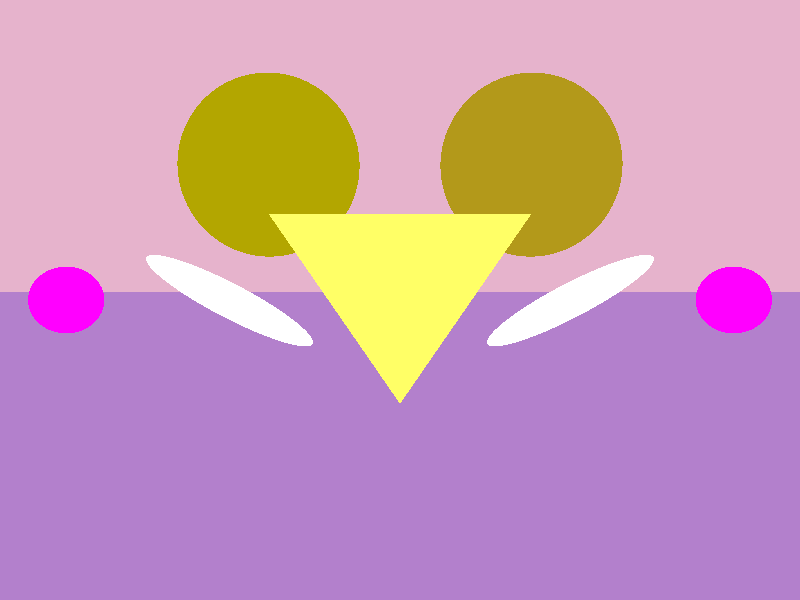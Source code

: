 // csc473, assignment 4 file

camera {
  location  <0, 1, 18>
  up        <0,  0.9985,  -0.0555>
  right     <1.33333, 0,  0>
  look_at   <0, 0, 0>
}


light_source {<0, 100, 50> color rgb <1.5, 1.5, 1.5>}

sphere { <-10, 0, 0>, 1.0
  pigment { color rgbf <1.0, 0.0, 1.0, 0.9> }
  finish {ambient 0.2 diffuse 0.4 reflection 0.2 ior 1.6}
}

sphere { <10, 0, 0>, 1.0
  pigment { color rgbf <1.0, 0.0, 1.0, 0.9> }
  finish {ambient 0.2 diffuse 0.4 reflection 0.2 ior 1.6}
}

sphere { <0, 0, 0>, 1.0
  pigment { color rgb <0.7, 0.6, 0.1> }
  finish {ambient 0.2 diffuse 0.6 specular 0.7 roughness 0.02 ior 1.6 reflection 0.6}
  scale <4.5, 4.5, 0.6>
  translate <-6.5, 6, -12>
}

sphere { <0, 0, 0>, 1.0
  pigment { color rgb <0.7, 0.65, 0.0> }
  finish {ambient 0.2 diffuse 0.6 specular 0.7 roughness 0.02 ior 1.6 reflection 0.6}
  scale <4.5, 4.5, 0.6>
  translate <6.5, 6, -12>
}


sphere { <0, 0, 0>, 2.7
  pigment { color rgbf <1, 1, 1, 0.8> }
  finish { ambient 0.5 diffuse 0.5 specular 0.2 roughness 0.2 reflection 0 ior 1.0 }
  scale <1, 0.05, 1>
  rotate <0, -25, -30>
  translate <-5, 0, 0>
}

sphere { <0, 0, 0>, 2.7
  pigment { color rgbf <1, 1, 1, 0.8> }
  finish { ambient 0.5 diffuse 0.5 specular 0.2 roughness 0.2 reflection 0 ior 1.0 }
  scale <1, 0.05, 1>
  rotate <0, 25, 30>
  translate <5, 0, 0>
}

// Triangle
triangle {
  <0, -2, -5>,
  <5, 3, 5>,
  <-5, 3, 5>
  pigment {color rgb <1.0, 1.0, 0.4>}
  finish {ambient 0.4 diffuse 1.0 reflection 0.7}
  rotate <0, 180, 0>
}

// Floor
plane { <0, 0, 1>, -4
  pigment {color rgb <0.7, 0.5, 0.8>}
  finish {ambient 0.4 diffuse 1.0 reflection 0.7}
  rotate <-90, 0, 0>
}

// Background
plane { <0, 0, 1>, -100
  pigment {color rgb <0.9, 0.7, 0.8>}
  finish {ambient 0.2 diffuse 0.4 reflection 0.7}
}
